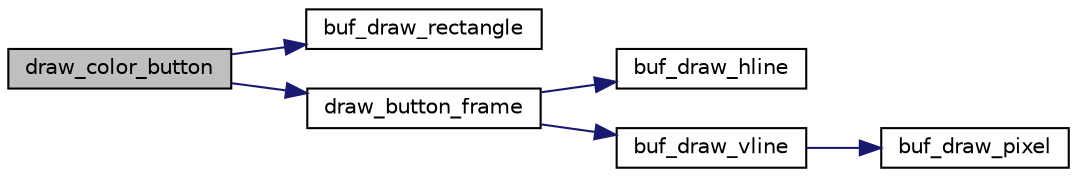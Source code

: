 digraph "draw_color_button"
{
 // LATEX_PDF_SIZE
  edge [fontname="Helvetica",fontsize="10",labelfontname="Helvetica",labelfontsize="10"];
  node [fontname="Helvetica",fontsize="10",shape=record];
  rankdir="LR";
  Node1 [label="draw_color_button",height=0.2,width=0.4,color="black", fillcolor="grey75", style="filled", fontcolor="black",tooltip="Draws a color button on a pixel buffer."];
  Node1 -> Node2 [color="midnightblue",fontsize="10",style="solid"];
  Node2 [label="buf_draw_rectangle",height=0.2,width=0.4,color="black", fillcolor="white", style="filled",URL="$graphics_8c.html#a12e0a019382481d6af4dfb730d2468c7",tooltip="Draws a rectangle on a pixel buffer."];
  Node1 -> Node3 [color="midnightblue",fontsize="10",style="solid"];
  Node3 [label="draw_button_frame",height=0.2,width=0.4,color="black", fillcolor="white", style="filled",URL="$draw__buttons_8c.html#aa6af89646cd7d59141040cb6d1b907f9",tooltip="Draws a button frame on a pixel buffer."];
  Node3 -> Node4 [color="midnightblue",fontsize="10",style="solid"];
  Node4 [label="buf_draw_hline",height=0.2,width=0.4,color="black", fillcolor="white", style="filled",URL="$graphics_8c.html#a46c7629f4db6494a40730b69b99d482f",tooltip="Draws an horizontal line on a pixel buffer."];
  Node3 -> Node5 [color="midnightblue",fontsize="10",style="solid"];
  Node5 [label="buf_draw_vline",height=0.2,width=0.4,color="black", fillcolor="white", style="filled",URL="$graphics_8c.html#a217f0eee3bf0366f3ceda240ca6a9e7f",tooltip="Draws a vertical line on a pixel buffer."];
  Node5 -> Node6 [color="midnightblue",fontsize="10",style="solid"];
  Node6 [label="buf_draw_pixel",height=0.2,width=0.4,color="black", fillcolor="white", style="filled",URL="$graphics_8c.html#a49604fff88a75a0bdf9d860b6bfd45a8",tooltip="Draws a pixel on a pixel_buffer."];
}
